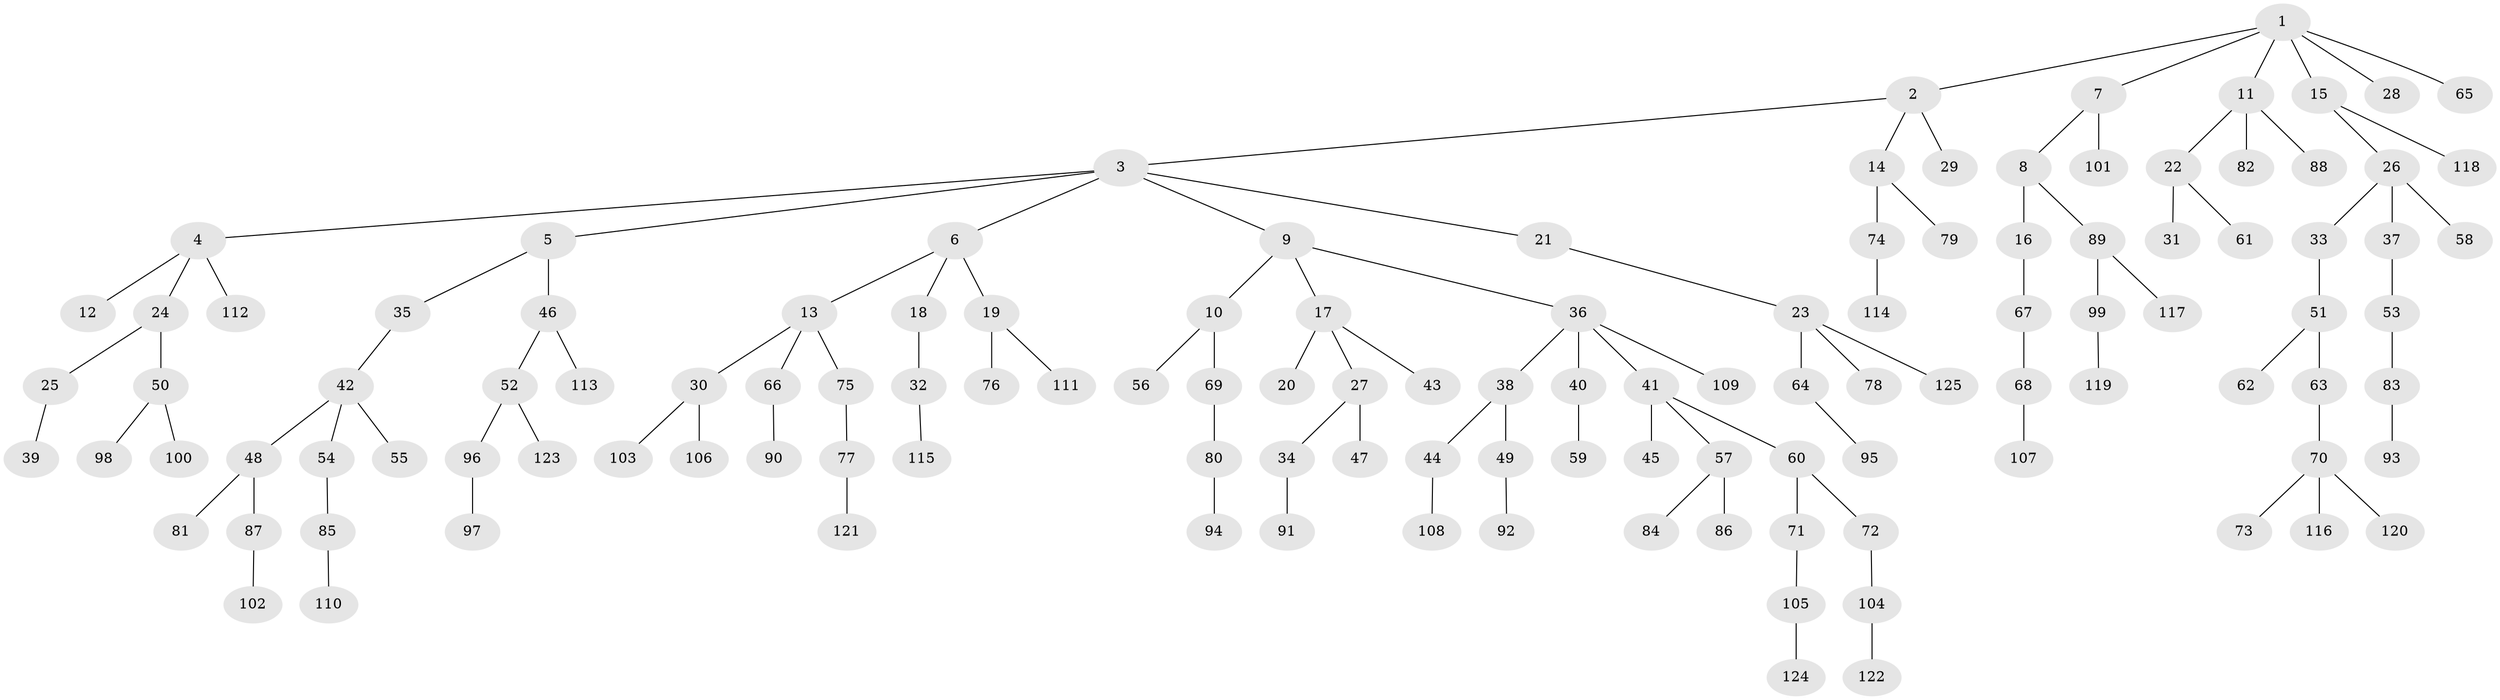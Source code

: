 // coarse degree distribution, {6: 0.013157894736842105, 3: 0.18421052631578946, 4: 0.05263157894736842, 2: 0.32894736842105265, 5: 0.013157894736842105, 1: 0.40789473684210525}
// Generated by graph-tools (version 1.1) at 2025/37/03/04/25 23:37:16]
// undirected, 125 vertices, 124 edges
graph export_dot {
  node [color=gray90,style=filled];
  1;
  2;
  3;
  4;
  5;
  6;
  7;
  8;
  9;
  10;
  11;
  12;
  13;
  14;
  15;
  16;
  17;
  18;
  19;
  20;
  21;
  22;
  23;
  24;
  25;
  26;
  27;
  28;
  29;
  30;
  31;
  32;
  33;
  34;
  35;
  36;
  37;
  38;
  39;
  40;
  41;
  42;
  43;
  44;
  45;
  46;
  47;
  48;
  49;
  50;
  51;
  52;
  53;
  54;
  55;
  56;
  57;
  58;
  59;
  60;
  61;
  62;
  63;
  64;
  65;
  66;
  67;
  68;
  69;
  70;
  71;
  72;
  73;
  74;
  75;
  76;
  77;
  78;
  79;
  80;
  81;
  82;
  83;
  84;
  85;
  86;
  87;
  88;
  89;
  90;
  91;
  92;
  93;
  94;
  95;
  96;
  97;
  98;
  99;
  100;
  101;
  102;
  103;
  104;
  105;
  106;
  107;
  108;
  109;
  110;
  111;
  112;
  113;
  114;
  115;
  116;
  117;
  118;
  119;
  120;
  121;
  122;
  123;
  124;
  125;
  1 -- 2;
  1 -- 7;
  1 -- 11;
  1 -- 15;
  1 -- 28;
  1 -- 65;
  2 -- 3;
  2 -- 14;
  2 -- 29;
  3 -- 4;
  3 -- 5;
  3 -- 6;
  3 -- 9;
  3 -- 21;
  4 -- 12;
  4 -- 24;
  4 -- 112;
  5 -- 35;
  5 -- 46;
  6 -- 13;
  6 -- 18;
  6 -- 19;
  7 -- 8;
  7 -- 101;
  8 -- 16;
  8 -- 89;
  9 -- 10;
  9 -- 17;
  9 -- 36;
  10 -- 56;
  10 -- 69;
  11 -- 22;
  11 -- 82;
  11 -- 88;
  13 -- 30;
  13 -- 66;
  13 -- 75;
  14 -- 74;
  14 -- 79;
  15 -- 26;
  15 -- 118;
  16 -- 67;
  17 -- 20;
  17 -- 27;
  17 -- 43;
  18 -- 32;
  19 -- 76;
  19 -- 111;
  21 -- 23;
  22 -- 31;
  22 -- 61;
  23 -- 64;
  23 -- 78;
  23 -- 125;
  24 -- 25;
  24 -- 50;
  25 -- 39;
  26 -- 33;
  26 -- 37;
  26 -- 58;
  27 -- 34;
  27 -- 47;
  30 -- 103;
  30 -- 106;
  32 -- 115;
  33 -- 51;
  34 -- 91;
  35 -- 42;
  36 -- 38;
  36 -- 40;
  36 -- 41;
  36 -- 109;
  37 -- 53;
  38 -- 44;
  38 -- 49;
  40 -- 59;
  41 -- 45;
  41 -- 57;
  41 -- 60;
  42 -- 48;
  42 -- 54;
  42 -- 55;
  44 -- 108;
  46 -- 52;
  46 -- 113;
  48 -- 81;
  48 -- 87;
  49 -- 92;
  50 -- 98;
  50 -- 100;
  51 -- 62;
  51 -- 63;
  52 -- 96;
  52 -- 123;
  53 -- 83;
  54 -- 85;
  57 -- 84;
  57 -- 86;
  60 -- 71;
  60 -- 72;
  63 -- 70;
  64 -- 95;
  66 -- 90;
  67 -- 68;
  68 -- 107;
  69 -- 80;
  70 -- 73;
  70 -- 116;
  70 -- 120;
  71 -- 105;
  72 -- 104;
  74 -- 114;
  75 -- 77;
  77 -- 121;
  80 -- 94;
  83 -- 93;
  85 -- 110;
  87 -- 102;
  89 -- 99;
  89 -- 117;
  96 -- 97;
  99 -- 119;
  104 -- 122;
  105 -- 124;
}
